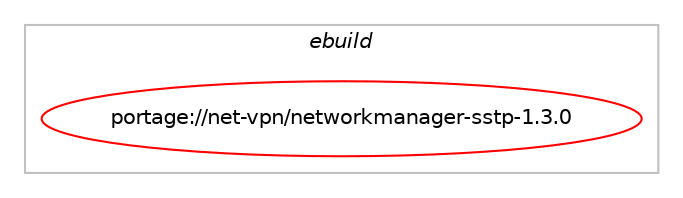 digraph prolog {

# *************
# Graph options
# *************

newrank=true;
concentrate=true;
compound=true;
graph [rankdir=LR,fontname=Helvetica,fontsize=10,ranksep=1.5];#, ranksep=2.5, nodesep=0.2];
edge  [arrowhead=vee];
node  [fontname=Helvetica,fontsize=10];

# **********
# The ebuild
# **********

subgraph cluster_leftcol {
color=gray;
label=<<i>ebuild</i>>;
id [label="portage://net-vpn/networkmanager-sstp-1.3.0", color=red, width=4, href="../net-vpn/networkmanager-sstp-1.3.0.svg"];
}

# ****************
# The dependencies
# ****************

subgraph cluster_midcol {
color=gray;
label=<<i>dependencies</i>>;
subgraph cluster_compile {
fillcolor="#eeeeee";
style=filled;
label=<<i>compile</i>>;
# *** BEGIN UNKNOWN DEPENDENCY TYPE (TODO) ***
# id -> equal(use_conditional_group(positive,gui,portage://net-vpn/networkmanager-sstp-1.3.0,[package_dependency(portage://net-vpn/networkmanager-sstp-1.3.0,install,no,net-libs,libnma,greaterequal,[1.2.0,,,1.2.0],[],[]),package_dependency(portage://net-vpn/networkmanager-sstp-1.3.0,install,no,app-crypt,libsecret,greaterequal,[0.18,,,0.18],[],[]),package_dependency(portage://net-vpn/networkmanager-sstp-1.3.0,install,no,x11-libs,gtk+,greaterequal,[3.4,,,3.4],[slot(3)],[]),use_conditional_group(positive,gtk4,portage://net-vpn/networkmanager-sstp-1.3.0,[package_dependency(portage://net-vpn/networkmanager-sstp-1.3.0,install,no,dev-libs,atk,none,[,,],[],[]),package_dependency(portage://net-vpn/networkmanager-sstp-1.3.0,install,no,media-libs,graphene,none,[,,],[],[]),package_dependency(portage://net-vpn/networkmanager-sstp-1.3.0,install,no,media-libs,harfbuzz,none,[,,],any_same_slot,[]),package_dependency(portage://net-vpn/networkmanager-sstp-1.3.0,install,no,x11-libs,cairo,none,[,,],[],[]),package_dependency(portage://net-vpn/networkmanager-sstp-1.3.0,install,no,x11-libs,gdk-pixbuf,none,[,,],[slot(2)],[]),package_dependency(portage://net-vpn/networkmanager-sstp-1.3.0,install,no,x11-libs,pango,none,[,,],[],[]),package_dependency(portage://net-vpn/networkmanager-sstp-1.3.0,install,no,gui-libs,gtk,none,[,,],[slot(4)],[])])]))
# *** END UNKNOWN DEPENDENCY TYPE (TODO) ***

# *** BEGIN UNKNOWN DEPENDENCY TYPE (TODO) ***
# id -> equal(package_dependency(portage://net-vpn/networkmanager-sstp-1.3.0,install,no,dev-libs,glib,greaterequal,[2.32,,,2.32],[slot(2)],[]))
# *** END UNKNOWN DEPENDENCY TYPE (TODO) ***

# *** BEGIN UNKNOWN DEPENDENCY TYPE (TODO) ***
# id -> equal(package_dependency(portage://net-vpn/networkmanager-sstp-1.3.0,install,no,net-dialup,ppp,none,[,,],any_same_slot,[]))
# *** END UNKNOWN DEPENDENCY TYPE (TODO) ***

# *** BEGIN UNKNOWN DEPENDENCY TYPE (TODO) ***
# id -> equal(package_dependency(portage://net-vpn/networkmanager-sstp-1.3.0,install,no,net-libs,gnutls,none,[,,],any_same_slot,[]))
# *** END UNKNOWN DEPENDENCY TYPE (TODO) ***

# *** BEGIN UNKNOWN DEPENDENCY TYPE (TODO) ***
# id -> equal(package_dependency(portage://net-vpn/networkmanager-sstp-1.3.0,install,no,net-misc,networkmanager,greaterequal,[1.1.0,,,1.1.0],[],[]))
# *** END UNKNOWN DEPENDENCY TYPE (TODO) ***

# *** BEGIN UNKNOWN DEPENDENCY TYPE (TODO) ***
# id -> equal(package_dependency(portage://net-vpn/networkmanager-sstp-1.3.0,install,no,net-misc,sstp-client,none,[,,],[],[]))
# *** END UNKNOWN DEPENDENCY TYPE (TODO) ***

}
subgraph cluster_compileandrun {
fillcolor="#eeeeee";
style=filled;
label=<<i>compile and run</i>>;
}
subgraph cluster_run {
fillcolor="#eeeeee";
style=filled;
label=<<i>run</i>>;
# *** BEGIN UNKNOWN DEPENDENCY TYPE (TODO) ***
# id -> equal(use_conditional_group(positive,gui,portage://net-vpn/networkmanager-sstp-1.3.0,[package_dependency(portage://net-vpn/networkmanager-sstp-1.3.0,run,no,net-libs,libnma,greaterequal,[1.2.0,,,1.2.0],[],[]),package_dependency(portage://net-vpn/networkmanager-sstp-1.3.0,run,no,app-crypt,libsecret,greaterequal,[0.18,,,0.18],[],[]),package_dependency(portage://net-vpn/networkmanager-sstp-1.3.0,run,no,x11-libs,gtk+,greaterequal,[3.4,,,3.4],[slot(3)],[]),use_conditional_group(positive,gtk4,portage://net-vpn/networkmanager-sstp-1.3.0,[package_dependency(portage://net-vpn/networkmanager-sstp-1.3.0,run,no,dev-libs,atk,none,[,,],[],[]),package_dependency(portage://net-vpn/networkmanager-sstp-1.3.0,run,no,media-libs,graphene,none,[,,],[],[]),package_dependency(portage://net-vpn/networkmanager-sstp-1.3.0,run,no,media-libs,harfbuzz,none,[,,],any_same_slot,[]),package_dependency(portage://net-vpn/networkmanager-sstp-1.3.0,run,no,x11-libs,cairo,none,[,,],[],[]),package_dependency(portage://net-vpn/networkmanager-sstp-1.3.0,run,no,x11-libs,gdk-pixbuf,none,[,,],[slot(2)],[]),package_dependency(portage://net-vpn/networkmanager-sstp-1.3.0,run,no,x11-libs,pango,none,[,,],[],[]),package_dependency(portage://net-vpn/networkmanager-sstp-1.3.0,run,no,gui-libs,gtk,none,[,,],[slot(4)],[])])]))
# *** END UNKNOWN DEPENDENCY TYPE (TODO) ***

# *** BEGIN UNKNOWN DEPENDENCY TYPE (TODO) ***
# id -> equal(package_dependency(portage://net-vpn/networkmanager-sstp-1.3.0,run,no,dev-libs,glib,greaterequal,[2.32,,,2.32],[slot(2)],[]))
# *** END UNKNOWN DEPENDENCY TYPE (TODO) ***

# *** BEGIN UNKNOWN DEPENDENCY TYPE (TODO) ***
# id -> equal(package_dependency(portage://net-vpn/networkmanager-sstp-1.3.0,run,no,net-dialup,ppp,none,[,,],any_same_slot,[]))
# *** END UNKNOWN DEPENDENCY TYPE (TODO) ***

# *** BEGIN UNKNOWN DEPENDENCY TYPE (TODO) ***
# id -> equal(package_dependency(portage://net-vpn/networkmanager-sstp-1.3.0,run,no,net-libs,gnutls,none,[,,],any_same_slot,[]))
# *** END UNKNOWN DEPENDENCY TYPE (TODO) ***

# *** BEGIN UNKNOWN DEPENDENCY TYPE (TODO) ***
# id -> equal(package_dependency(portage://net-vpn/networkmanager-sstp-1.3.0,run,no,net-misc,networkmanager,greaterequal,[1.1.0,,,1.1.0],[],[]))
# *** END UNKNOWN DEPENDENCY TYPE (TODO) ***

# *** BEGIN UNKNOWN DEPENDENCY TYPE (TODO) ***
# id -> equal(package_dependency(portage://net-vpn/networkmanager-sstp-1.3.0,run,no,net-misc,sstp-client,none,[,,],[],[]))
# *** END UNKNOWN DEPENDENCY TYPE (TODO) ***

}
}

# **************
# The candidates
# **************

subgraph cluster_choices {
rank=same;
color=gray;
label=<<i>candidates</i>>;

}

}
